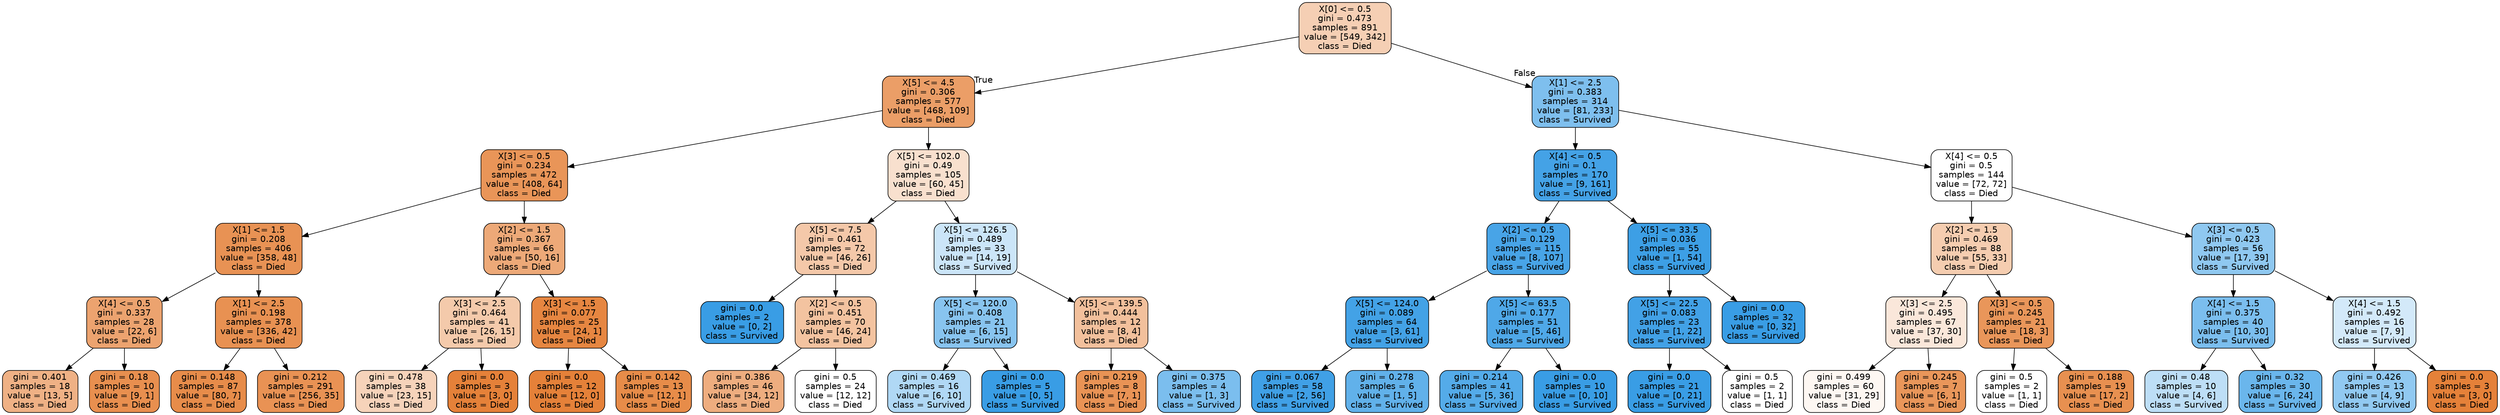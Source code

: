 digraph Tree {
node [shape=box, style="filled, rounded", color="black", fontname=helvetica] ;
edge [fontname=helvetica] ;
0 [label="X[0] <= 0.5\ngini = 0.473\nsamples = 891\nvalue = [549, 342]\nclass = Died", fillcolor="#f5cfb4"] ;
1 [label="X[5] <= 4.5\ngini = 0.306\nsamples = 577\nvalue = [468, 109]\nclass = Died", fillcolor="#eb9e67"] ;
0 -> 1 [labeldistance=2.5, labelangle=45, headlabel="True"] ;
2 [label="X[3] <= 0.5\ngini = 0.234\nsamples = 472\nvalue = [408, 64]\nclass = Died", fillcolor="#e99558"] ;
1 -> 2 ;
3 [label="X[1] <= 1.5\ngini = 0.208\nsamples = 406\nvalue = [358, 48]\nclass = Died", fillcolor="#e89254"] ;
2 -> 3 ;
4 [label="X[4] <= 0.5\ngini = 0.337\nsamples = 28\nvalue = [22, 6]\nclass = Died", fillcolor="#eca36f"] ;
3 -> 4 ;
5 [label="gini = 0.401\nsamples = 18\nvalue = [13, 5]\nclass = Died", fillcolor="#efb185"] ;
4 -> 5 ;
6 [label="gini = 0.18\nsamples = 10\nvalue = [9, 1]\nclass = Died", fillcolor="#e88f4f"] ;
4 -> 6 ;
7 [label="X[1] <= 2.5\ngini = 0.198\nsamples = 378\nvalue = [336, 42]\nclass = Died", fillcolor="#e89152"] ;
3 -> 7 ;
8 [label="gini = 0.148\nsamples = 87\nvalue = [80, 7]\nclass = Died", fillcolor="#e78c4a"] ;
7 -> 8 ;
9 [label="gini = 0.212\nsamples = 291\nvalue = [256, 35]\nclass = Died", fillcolor="#e99254"] ;
7 -> 9 ;
10 [label="X[2] <= 1.5\ngini = 0.367\nsamples = 66\nvalue = [50, 16]\nclass = Died", fillcolor="#eda978"] ;
2 -> 10 ;
11 [label="X[3] <= 2.5\ngini = 0.464\nsamples = 41\nvalue = [26, 15]\nclass = Died", fillcolor="#f4caab"] ;
10 -> 11 ;
12 [label="gini = 0.478\nsamples = 38\nvalue = [23, 15]\nclass = Died", fillcolor="#f6d3ba"] ;
11 -> 12 ;
13 [label="gini = 0.0\nsamples = 3\nvalue = [3, 0]\nclass = Died", fillcolor="#e58139"] ;
11 -> 13 ;
14 [label="X[3] <= 1.5\ngini = 0.077\nsamples = 25\nvalue = [24, 1]\nclass = Died", fillcolor="#e68641"] ;
10 -> 14 ;
15 [label="gini = 0.0\nsamples = 12\nvalue = [12, 0]\nclass = Died", fillcolor="#e58139"] ;
14 -> 15 ;
16 [label="gini = 0.142\nsamples = 13\nvalue = [12, 1]\nclass = Died", fillcolor="#e78c49"] ;
14 -> 16 ;
17 [label="X[5] <= 102.0\ngini = 0.49\nsamples = 105\nvalue = [60, 45]\nclass = Died", fillcolor="#f8e0ce"] ;
1 -> 17 ;
18 [label="X[5] <= 7.5\ngini = 0.461\nsamples = 72\nvalue = [46, 26]\nclass = Died", fillcolor="#f4c8a9"] ;
17 -> 18 ;
19 [label="gini = 0.0\nsamples = 2\nvalue = [0, 2]\nclass = Survived", fillcolor="#399de5"] ;
18 -> 19 ;
20 [label="X[2] <= 0.5\ngini = 0.451\nsamples = 70\nvalue = [46, 24]\nclass = Died", fillcolor="#f3c3a0"] ;
18 -> 20 ;
21 [label="gini = 0.386\nsamples = 46\nvalue = [34, 12]\nclass = Died", fillcolor="#eead7f"] ;
20 -> 21 ;
22 [label="gini = 0.5\nsamples = 24\nvalue = [12, 12]\nclass = Died", fillcolor="#ffffff"] ;
20 -> 22 ;
23 [label="X[5] <= 126.5\ngini = 0.489\nsamples = 33\nvalue = [14, 19]\nclass = Survived", fillcolor="#cbe5f8"] ;
17 -> 23 ;
24 [label="X[5] <= 120.0\ngini = 0.408\nsamples = 21\nvalue = [6, 15]\nclass = Survived", fillcolor="#88c4ef"] ;
23 -> 24 ;
25 [label="gini = 0.469\nsamples = 16\nvalue = [6, 10]\nclass = Survived", fillcolor="#b0d8f5"] ;
24 -> 25 ;
26 [label="gini = 0.0\nsamples = 5\nvalue = [0, 5]\nclass = Survived", fillcolor="#399de5"] ;
24 -> 26 ;
27 [label="X[5] <= 139.5\ngini = 0.444\nsamples = 12\nvalue = [8, 4]\nclass = Died", fillcolor="#f2c09c"] ;
23 -> 27 ;
28 [label="gini = 0.219\nsamples = 8\nvalue = [7, 1]\nclass = Died", fillcolor="#e99355"] ;
27 -> 28 ;
29 [label="gini = 0.375\nsamples = 4\nvalue = [1, 3]\nclass = Survived", fillcolor="#7bbeee"] ;
27 -> 29 ;
30 [label="X[1] <= 2.5\ngini = 0.383\nsamples = 314\nvalue = [81, 233]\nclass = Survived", fillcolor="#7ebfee"] ;
0 -> 30 [labeldistance=2.5, labelangle=-45, headlabel="False"] ;
31 [label="X[4] <= 0.5\ngini = 0.1\nsamples = 170\nvalue = [9, 161]\nclass = Survived", fillcolor="#44a2e6"] ;
30 -> 31 ;
32 [label="X[2] <= 0.5\ngini = 0.129\nsamples = 115\nvalue = [8, 107]\nclass = Survived", fillcolor="#48a4e7"] ;
31 -> 32 ;
33 [label="X[5] <= 124.0\ngini = 0.089\nsamples = 64\nvalue = [3, 61]\nclass = Survived", fillcolor="#43a2e6"] ;
32 -> 33 ;
34 [label="gini = 0.067\nsamples = 58\nvalue = [2, 56]\nclass = Survived", fillcolor="#40a0e6"] ;
33 -> 34 ;
35 [label="gini = 0.278\nsamples = 6\nvalue = [1, 5]\nclass = Survived", fillcolor="#61b1ea"] ;
33 -> 35 ;
36 [label="X[5] <= 63.5\ngini = 0.177\nsamples = 51\nvalue = [5, 46]\nclass = Survived", fillcolor="#4fa8e8"] ;
32 -> 36 ;
37 [label="gini = 0.214\nsamples = 41\nvalue = [5, 36]\nclass = Survived", fillcolor="#54abe9"] ;
36 -> 37 ;
38 [label="gini = 0.0\nsamples = 10\nvalue = [0, 10]\nclass = Survived", fillcolor="#399de5"] ;
36 -> 38 ;
39 [label="X[5] <= 33.5\ngini = 0.036\nsamples = 55\nvalue = [1, 54]\nclass = Survived", fillcolor="#3d9fe5"] ;
31 -> 39 ;
40 [label="X[5] <= 22.5\ngini = 0.083\nsamples = 23\nvalue = [1, 22]\nclass = Survived", fillcolor="#42a1e6"] ;
39 -> 40 ;
41 [label="gini = 0.0\nsamples = 21\nvalue = [0, 21]\nclass = Survived", fillcolor="#399de5"] ;
40 -> 41 ;
42 [label="gini = 0.5\nsamples = 2\nvalue = [1, 1]\nclass = Died", fillcolor="#ffffff"] ;
40 -> 42 ;
43 [label="gini = 0.0\nsamples = 32\nvalue = [0, 32]\nclass = Survived", fillcolor="#399de5"] ;
39 -> 43 ;
44 [label="X[4] <= 0.5\ngini = 0.5\nsamples = 144\nvalue = [72, 72]\nclass = Died", fillcolor="#ffffff"] ;
30 -> 44 ;
45 [label="X[2] <= 1.5\ngini = 0.469\nsamples = 88\nvalue = [55, 33]\nclass = Died", fillcolor="#f5cdb0"] ;
44 -> 45 ;
46 [label="X[3] <= 2.5\ngini = 0.495\nsamples = 67\nvalue = [37, 30]\nclass = Died", fillcolor="#fae7da"] ;
45 -> 46 ;
47 [label="gini = 0.499\nsamples = 60\nvalue = [31, 29]\nclass = Died", fillcolor="#fdf7f2"] ;
46 -> 47 ;
48 [label="gini = 0.245\nsamples = 7\nvalue = [6, 1]\nclass = Died", fillcolor="#e9965a"] ;
46 -> 48 ;
49 [label="X[3] <= 0.5\ngini = 0.245\nsamples = 21\nvalue = [18, 3]\nclass = Died", fillcolor="#e9965a"] ;
45 -> 49 ;
50 [label="gini = 0.5\nsamples = 2\nvalue = [1, 1]\nclass = Died", fillcolor="#ffffff"] ;
49 -> 50 ;
51 [label="gini = 0.188\nsamples = 19\nvalue = [17, 2]\nclass = Died", fillcolor="#e89050"] ;
49 -> 51 ;
52 [label="X[3] <= 0.5\ngini = 0.423\nsamples = 56\nvalue = [17, 39]\nclass = Survived", fillcolor="#8fc8f0"] ;
44 -> 52 ;
53 [label="X[4] <= 1.5\ngini = 0.375\nsamples = 40\nvalue = [10, 30]\nclass = Survived", fillcolor="#7bbeee"] ;
52 -> 53 ;
54 [label="gini = 0.48\nsamples = 10\nvalue = [4, 6]\nclass = Survived", fillcolor="#bddef6"] ;
53 -> 54 ;
55 [label="gini = 0.32\nsamples = 30\nvalue = [6, 24]\nclass = Survived", fillcolor="#6ab6ec"] ;
53 -> 55 ;
56 [label="X[4] <= 1.5\ngini = 0.492\nsamples = 16\nvalue = [7, 9]\nclass = Survived", fillcolor="#d3e9f9"] ;
52 -> 56 ;
57 [label="gini = 0.426\nsamples = 13\nvalue = [4, 9]\nclass = Survived", fillcolor="#91c9f1"] ;
56 -> 57 ;
58 [label="gini = 0.0\nsamples = 3\nvalue = [3, 0]\nclass = Died", fillcolor="#e58139"] ;
56 -> 58 ;
}